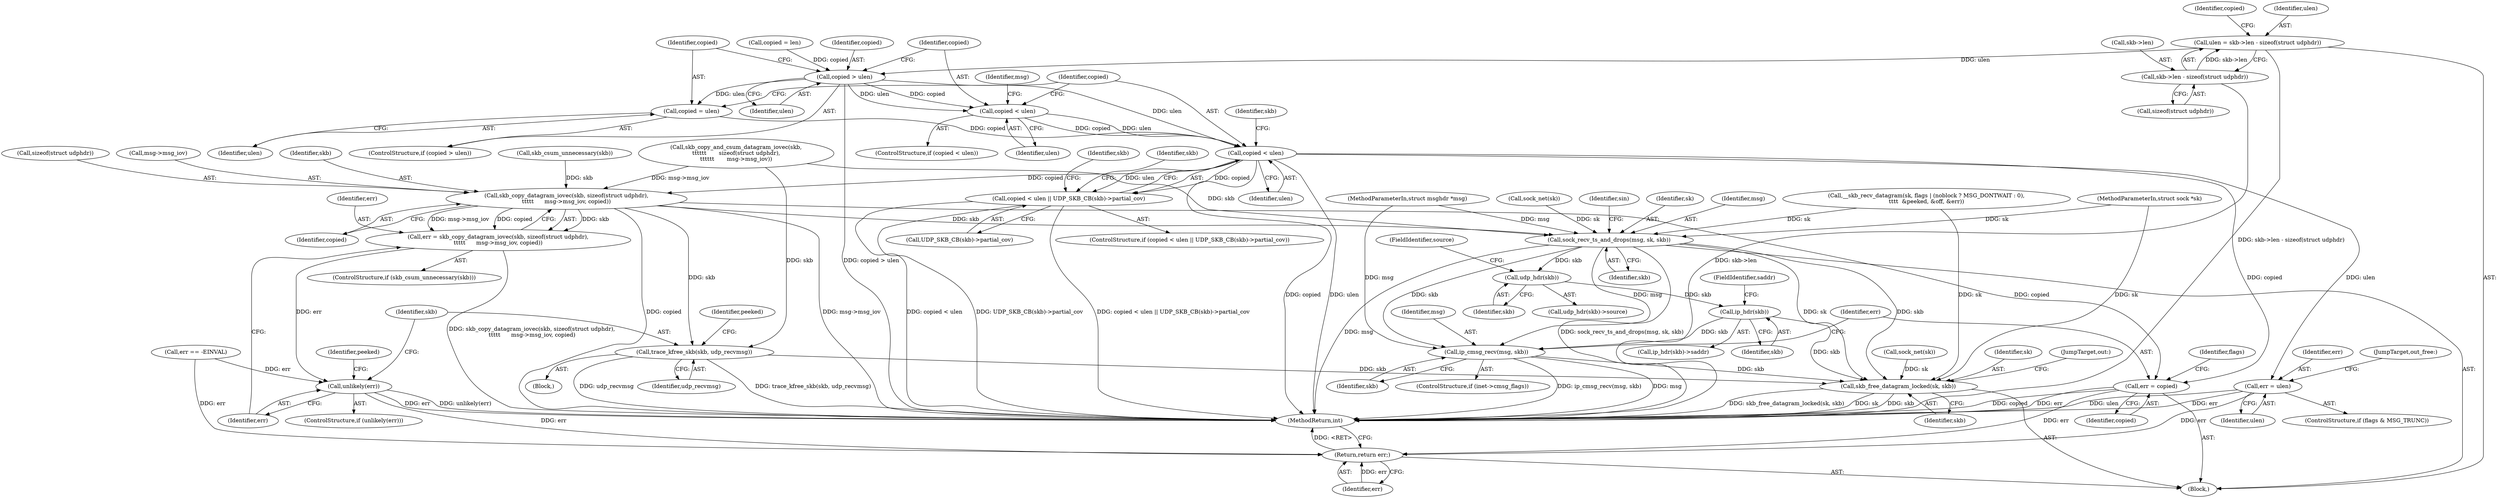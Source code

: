 digraph "0_linux_bceaa90240b6019ed73b49965eac7d167610be69_2@integer" {
"1000170" [label="(Call,ulen = skb->len - sizeof(struct udphdr))"];
"1000172" [label="(Call,skb->len - sizeof(struct udphdr))"];
"1000182" [label="(Call,copied > ulen)"];
"1000185" [label="(Call,copied = ulen)"];
"1000200" [label="(Call,copied < ulen)"];
"1000199" [label="(Call,copied < ulen || UDP_SKB_CB(skb)->partial_cov)"];
"1000217" [label="(Call,skb_copy_datagram_iovec(skb, sizeof(struct udphdr),\n\t\t\t\t\t      msg->msg_iov, copied))"];
"1000215" [label="(Call,err = skb_copy_datagram_iovec(skb, sizeof(struct udphdr),\n\t\t\t\t\t      msg->msg_iov, copied))"];
"1000243" [label="(Call,unlikely(err))"];
"1000339" [label="(Return,return err;)"];
"1000246" [label="(Call,trace_kfree_skb(skb, udp_recvmsg))"];
"1000335" [label="(Call,skb_free_datagram_locked(sk, skb))"];
"1000272" [label="(Call,sock_recv_ts_and_drops(msg, sk, skb))"];
"1000289" [label="(Call,udp_hdr(skb))"];
"1000299" [label="(Call,ip_hdr(skb))"];
"1000321" [label="(Call,ip_cmsg_recv(msg, skb))"];
"1000324" [label="(Call,err = copied)"];
"1000331" [label="(Call,err = ulen)"];
"1000190" [label="(Call,copied < ulen)"];
"1000334" [label="(JumpTarget,out_free:)"];
"1000219" [label="(Call,sizeof(struct udphdr))"];
"1000246" [label="(Call,trace_kfree_skb(skb, udp_recvmsg))"];
"1000336" [label="(Identifier,sk)"];
"1000251" [label="(Identifier,peeked)"];
"1000243" [label="(Call,unlikely(err))"];
"1000202" [label="(Identifier,ulen)"];
"1000339" [label="(Return,return err;)"];
"1000216" [label="(Identifier,err)"];
"1000325" [label="(Identifier,err)"];
"1000298" [label="(Call,ip_hdr(skb)->saddr)"];
"1000105" [label="(MethodParameterIn,struct sock *sk)"];
"1000333" [label="(Identifier,ulen)"];
"1000224" [label="(Identifier,copied)"];
"1000201" [label="(Identifier,copied)"];
"1000324" [label="(Call,err = copied)"];
"1000210" [label="(Identifier,skb)"];
"1000289" [label="(Call,udp_hdr(skb))"];
"1000332" [label="(Identifier,err)"];
"1000272" [label="(Call,sock_recv_ts_and_drops(msg, sk, skb))"];
"1000331" [label="(Call,err = ulen)"];
"1000338" [label="(JumpTarget,out:)"];
"1000179" [label="(Identifier,copied)"];
"1000195" [label="(Identifier,msg)"];
"1000290" [label="(Identifier,skb)"];
"1000322" [label="(Identifier,msg)"];
"1000291" [label="(FieldIdentifier,source)"];
"1000317" [label="(ControlStructure,if (inet->cmsg_flags))"];
"1000212" [label="(ControlStructure,if (skb_csum_unnecessary(skb)))"];
"1000172" [label="(Call,skb->len - sizeof(struct udphdr))"];
"1000288" [label="(Call,udp_hdr(skb)->source)"];
"1000173" [label="(Call,skb->len)"];
"1000186" [label="(Identifier,copied)"];
"1000176" [label="(Call,sizeof(struct udphdr))"];
"1000301" [label="(FieldIdentifier,saddr)"];
"1000248" [label="(Identifier,udp_recvmsg)"];
"1000299" [label="(Call,ip_hdr(skb))"];
"1000184" [label="(Identifier,ulen)"];
"1000275" [label="(Identifier,skb)"];
"1000259" [label="(Call,sock_net(sk))"];
"1000205" [label="(Identifier,skb)"];
"1000214" [label="(Identifier,skb)"];
"1000335" [label="(Call,skb_free_datagram_locked(sk, skb))"];
"1000217" [label="(Call,skb_copy_datagram_iovec(skb, sizeof(struct udphdr),\n\t\t\t\t\t      msg->msg_iov, copied))"];
"1000183" [label="(Identifier,copied)"];
"1000274" [label="(Identifier,sk)"];
"1000111" [label="(Block,)"];
"1000323" [label="(Identifier,skb)"];
"1000300" [label="(Identifier,skb)"];
"1000244" [label="(Identifier,err)"];
"1000266" [label="(Identifier,peeked)"];
"1000273" [label="(Identifier,msg)"];
"1000171" [label="(Identifier,ulen)"];
"1000326" [label="(Identifier,copied)"];
"1000247" [label="(Identifier,skb)"];
"1000189" [label="(ControlStructure,if (copied < ulen))"];
"1000237" [label="(Call,err == -EINVAL)"];
"1000215" [label="(Call,err = skb_copy_datagram_iovec(skb, sizeof(struct udphdr),\n\t\t\t\t\t      msg->msg_iov, copied))"];
"1000242" [label="(ControlStructure,if (unlikely(err)))"];
"1000340" [label="(Identifier,err)"];
"1000187" [label="(Identifier,ulen)"];
"1000191" [label="(Identifier,copied)"];
"1000190" [label="(Call,copied < ulen)"];
"1000152" [label="(Call,__skb_recv_datagram(sk, flags | (noblock ? MSG_DONTWAIT : 0),\n\t\t\t\t  &peeked, &off, &err))"];
"1000327" [label="(ControlStructure,if (flags & MSG_TRUNC))"];
"1000377" [label="(MethodReturn,int)"];
"1000221" [label="(Call,msg->msg_iov)"];
"1000199" [label="(Call,copied < ulen || UDP_SKB_CB(skb)->partial_cov)"];
"1000218" [label="(Identifier,skb)"];
"1000213" [label="(Call,skb_csum_unnecessary(skb))"];
"1000170" [label="(Call,ulen = skb->len - sizeof(struct udphdr))"];
"1000321" [label="(Call,ip_cmsg_recv(msg, skb))"];
"1000200" [label="(Call,copied < ulen)"];
"1000245" [label="(Block,)"];
"1000268" [label="(Call,sock_net(sk))"];
"1000106" [label="(MethodParameterIn,struct msghdr *msg)"];
"1000203" [label="(Call,UDP_SKB_CB(skb)->partial_cov)"];
"1000185" [label="(Call,copied = ulen)"];
"1000181" [label="(ControlStructure,if (copied > ulen))"];
"1000198" [label="(ControlStructure,if (copied < ulen || UDP_SKB_CB(skb)->partial_cov))"];
"1000192" [label="(Identifier,ulen)"];
"1000329" [label="(Identifier,flags)"];
"1000178" [label="(Call,copied = len)"];
"1000182" [label="(Call,copied > ulen)"];
"1000337" [label="(Identifier,skb)"];
"1000277" [label="(Identifier,sin)"];
"1000229" [label="(Call,skb_copy_and_csum_datagram_iovec(skb,\n\t\t\t\t\t\t       sizeof(struct udphdr),\n\t\t\t\t\t\t       msg->msg_iov))"];
"1000170" -> "1000111"  [label="AST: "];
"1000170" -> "1000172"  [label="CFG: "];
"1000171" -> "1000170"  [label="AST: "];
"1000172" -> "1000170"  [label="AST: "];
"1000179" -> "1000170"  [label="CFG: "];
"1000170" -> "1000377"  [label="DDG: skb->len - sizeof(struct udphdr)"];
"1000172" -> "1000170"  [label="DDG: skb->len"];
"1000170" -> "1000182"  [label="DDG: ulen"];
"1000172" -> "1000176"  [label="CFG: "];
"1000173" -> "1000172"  [label="AST: "];
"1000176" -> "1000172"  [label="AST: "];
"1000172" -> "1000377"  [label="DDG: skb->len"];
"1000182" -> "1000181"  [label="AST: "];
"1000182" -> "1000184"  [label="CFG: "];
"1000183" -> "1000182"  [label="AST: "];
"1000184" -> "1000182"  [label="AST: "];
"1000186" -> "1000182"  [label="CFG: "];
"1000191" -> "1000182"  [label="CFG: "];
"1000182" -> "1000377"  [label="DDG: copied > ulen"];
"1000178" -> "1000182"  [label="DDG: copied"];
"1000182" -> "1000185"  [label="DDG: ulen"];
"1000182" -> "1000190"  [label="DDG: copied"];
"1000182" -> "1000190"  [label="DDG: ulen"];
"1000182" -> "1000200"  [label="DDG: ulen"];
"1000185" -> "1000181"  [label="AST: "];
"1000185" -> "1000187"  [label="CFG: "];
"1000186" -> "1000185"  [label="AST: "];
"1000187" -> "1000185"  [label="AST: "];
"1000201" -> "1000185"  [label="CFG: "];
"1000185" -> "1000200"  [label="DDG: copied"];
"1000200" -> "1000199"  [label="AST: "];
"1000200" -> "1000202"  [label="CFG: "];
"1000201" -> "1000200"  [label="AST: "];
"1000202" -> "1000200"  [label="AST: "];
"1000205" -> "1000200"  [label="CFG: "];
"1000199" -> "1000200"  [label="CFG: "];
"1000200" -> "1000377"  [label="DDG: copied"];
"1000200" -> "1000377"  [label="DDG: ulen"];
"1000200" -> "1000199"  [label="DDG: copied"];
"1000200" -> "1000199"  [label="DDG: ulen"];
"1000190" -> "1000200"  [label="DDG: copied"];
"1000190" -> "1000200"  [label="DDG: ulen"];
"1000200" -> "1000217"  [label="DDG: copied"];
"1000200" -> "1000324"  [label="DDG: copied"];
"1000200" -> "1000331"  [label="DDG: ulen"];
"1000199" -> "1000198"  [label="AST: "];
"1000199" -> "1000203"  [label="CFG: "];
"1000203" -> "1000199"  [label="AST: "];
"1000210" -> "1000199"  [label="CFG: "];
"1000214" -> "1000199"  [label="CFG: "];
"1000199" -> "1000377"  [label="DDG: copied < ulen"];
"1000199" -> "1000377"  [label="DDG: UDP_SKB_CB(skb)->partial_cov"];
"1000199" -> "1000377"  [label="DDG: copied < ulen || UDP_SKB_CB(skb)->partial_cov"];
"1000217" -> "1000215"  [label="AST: "];
"1000217" -> "1000224"  [label="CFG: "];
"1000218" -> "1000217"  [label="AST: "];
"1000219" -> "1000217"  [label="AST: "];
"1000221" -> "1000217"  [label="AST: "];
"1000224" -> "1000217"  [label="AST: "];
"1000215" -> "1000217"  [label="CFG: "];
"1000217" -> "1000377"  [label="DDG: msg->msg_iov"];
"1000217" -> "1000377"  [label="DDG: copied"];
"1000217" -> "1000215"  [label="DDG: skb"];
"1000217" -> "1000215"  [label="DDG: msg->msg_iov"];
"1000217" -> "1000215"  [label="DDG: copied"];
"1000213" -> "1000217"  [label="DDG: skb"];
"1000229" -> "1000217"  [label="DDG: msg->msg_iov"];
"1000217" -> "1000246"  [label="DDG: skb"];
"1000217" -> "1000272"  [label="DDG: skb"];
"1000217" -> "1000324"  [label="DDG: copied"];
"1000215" -> "1000212"  [label="AST: "];
"1000216" -> "1000215"  [label="AST: "];
"1000244" -> "1000215"  [label="CFG: "];
"1000215" -> "1000377"  [label="DDG: skb_copy_datagram_iovec(skb, sizeof(struct udphdr),\n\t\t\t\t\t      msg->msg_iov, copied)"];
"1000215" -> "1000243"  [label="DDG: err"];
"1000243" -> "1000242"  [label="AST: "];
"1000243" -> "1000244"  [label="CFG: "];
"1000244" -> "1000243"  [label="AST: "];
"1000247" -> "1000243"  [label="CFG: "];
"1000266" -> "1000243"  [label="CFG: "];
"1000243" -> "1000377"  [label="DDG: err"];
"1000243" -> "1000377"  [label="DDG: unlikely(err)"];
"1000237" -> "1000243"  [label="DDG: err"];
"1000243" -> "1000339"  [label="DDG: err"];
"1000339" -> "1000111"  [label="AST: "];
"1000339" -> "1000340"  [label="CFG: "];
"1000340" -> "1000339"  [label="AST: "];
"1000377" -> "1000339"  [label="CFG: "];
"1000339" -> "1000377"  [label="DDG: <RET>"];
"1000340" -> "1000339"  [label="DDG: err"];
"1000237" -> "1000339"  [label="DDG: err"];
"1000331" -> "1000339"  [label="DDG: err"];
"1000324" -> "1000339"  [label="DDG: err"];
"1000246" -> "1000245"  [label="AST: "];
"1000246" -> "1000248"  [label="CFG: "];
"1000247" -> "1000246"  [label="AST: "];
"1000248" -> "1000246"  [label="AST: "];
"1000251" -> "1000246"  [label="CFG: "];
"1000246" -> "1000377"  [label="DDG: udp_recvmsg"];
"1000246" -> "1000377"  [label="DDG: trace_kfree_skb(skb, udp_recvmsg)"];
"1000229" -> "1000246"  [label="DDG: skb"];
"1000246" -> "1000335"  [label="DDG: skb"];
"1000335" -> "1000111"  [label="AST: "];
"1000335" -> "1000337"  [label="CFG: "];
"1000336" -> "1000335"  [label="AST: "];
"1000337" -> "1000335"  [label="AST: "];
"1000338" -> "1000335"  [label="CFG: "];
"1000335" -> "1000377"  [label="DDG: sk"];
"1000335" -> "1000377"  [label="DDG: skb"];
"1000335" -> "1000377"  [label="DDG: skb_free_datagram_locked(sk, skb)"];
"1000259" -> "1000335"  [label="DDG: sk"];
"1000272" -> "1000335"  [label="DDG: sk"];
"1000272" -> "1000335"  [label="DDG: skb"];
"1000152" -> "1000335"  [label="DDG: sk"];
"1000105" -> "1000335"  [label="DDG: sk"];
"1000299" -> "1000335"  [label="DDG: skb"];
"1000321" -> "1000335"  [label="DDG: skb"];
"1000272" -> "1000111"  [label="AST: "];
"1000272" -> "1000275"  [label="CFG: "];
"1000273" -> "1000272"  [label="AST: "];
"1000274" -> "1000272"  [label="AST: "];
"1000275" -> "1000272"  [label="AST: "];
"1000277" -> "1000272"  [label="CFG: "];
"1000272" -> "1000377"  [label="DDG: msg"];
"1000272" -> "1000377"  [label="DDG: sock_recv_ts_and_drops(msg, sk, skb)"];
"1000106" -> "1000272"  [label="DDG: msg"];
"1000268" -> "1000272"  [label="DDG: sk"];
"1000152" -> "1000272"  [label="DDG: sk"];
"1000105" -> "1000272"  [label="DDG: sk"];
"1000229" -> "1000272"  [label="DDG: skb"];
"1000272" -> "1000289"  [label="DDG: skb"];
"1000272" -> "1000321"  [label="DDG: msg"];
"1000272" -> "1000321"  [label="DDG: skb"];
"1000289" -> "1000288"  [label="AST: "];
"1000289" -> "1000290"  [label="CFG: "];
"1000290" -> "1000289"  [label="AST: "];
"1000291" -> "1000289"  [label="CFG: "];
"1000289" -> "1000299"  [label="DDG: skb"];
"1000299" -> "1000298"  [label="AST: "];
"1000299" -> "1000300"  [label="CFG: "];
"1000300" -> "1000299"  [label="AST: "];
"1000301" -> "1000299"  [label="CFG: "];
"1000299" -> "1000321"  [label="DDG: skb"];
"1000321" -> "1000317"  [label="AST: "];
"1000321" -> "1000323"  [label="CFG: "];
"1000322" -> "1000321"  [label="AST: "];
"1000323" -> "1000321"  [label="AST: "];
"1000325" -> "1000321"  [label="CFG: "];
"1000321" -> "1000377"  [label="DDG: msg"];
"1000321" -> "1000377"  [label="DDG: ip_cmsg_recv(msg, skb)"];
"1000106" -> "1000321"  [label="DDG: msg"];
"1000324" -> "1000111"  [label="AST: "];
"1000324" -> "1000326"  [label="CFG: "];
"1000325" -> "1000324"  [label="AST: "];
"1000326" -> "1000324"  [label="AST: "];
"1000329" -> "1000324"  [label="CFG: "];
"1000324" -> "1000377"  [label="DDG: copied"];
"1000324" -> "1000377"  [label="DDG: err"];
"1000331" -> "1000327"  [label="AST: "];
"1000331" -> "1000333"  [label="CFG: "];
"1000332" -> "1000331"  [label="AST: "];
"1000333" -> "1000331"  [label="AST: "];
"1000334" -> "1000331"  [label="CFG: "];
"1000331" -> "1000377"  [label="DDG: ulen"];
"1000331" -> "1000377"  [label="DDG: err"];
"1000190" -> "1000189"  [label="AST: "];
"1000190" -> "1000192"  [label="CFG: "];
"1000191" -> "1000190"  [label="AST: "];
"1000192" -> "1000190"  [label="AST: "];
"1000195" -> "1000190"  [label="CFG: "];
"1000201" -> "1000190"  [label="CFG: "];
}

